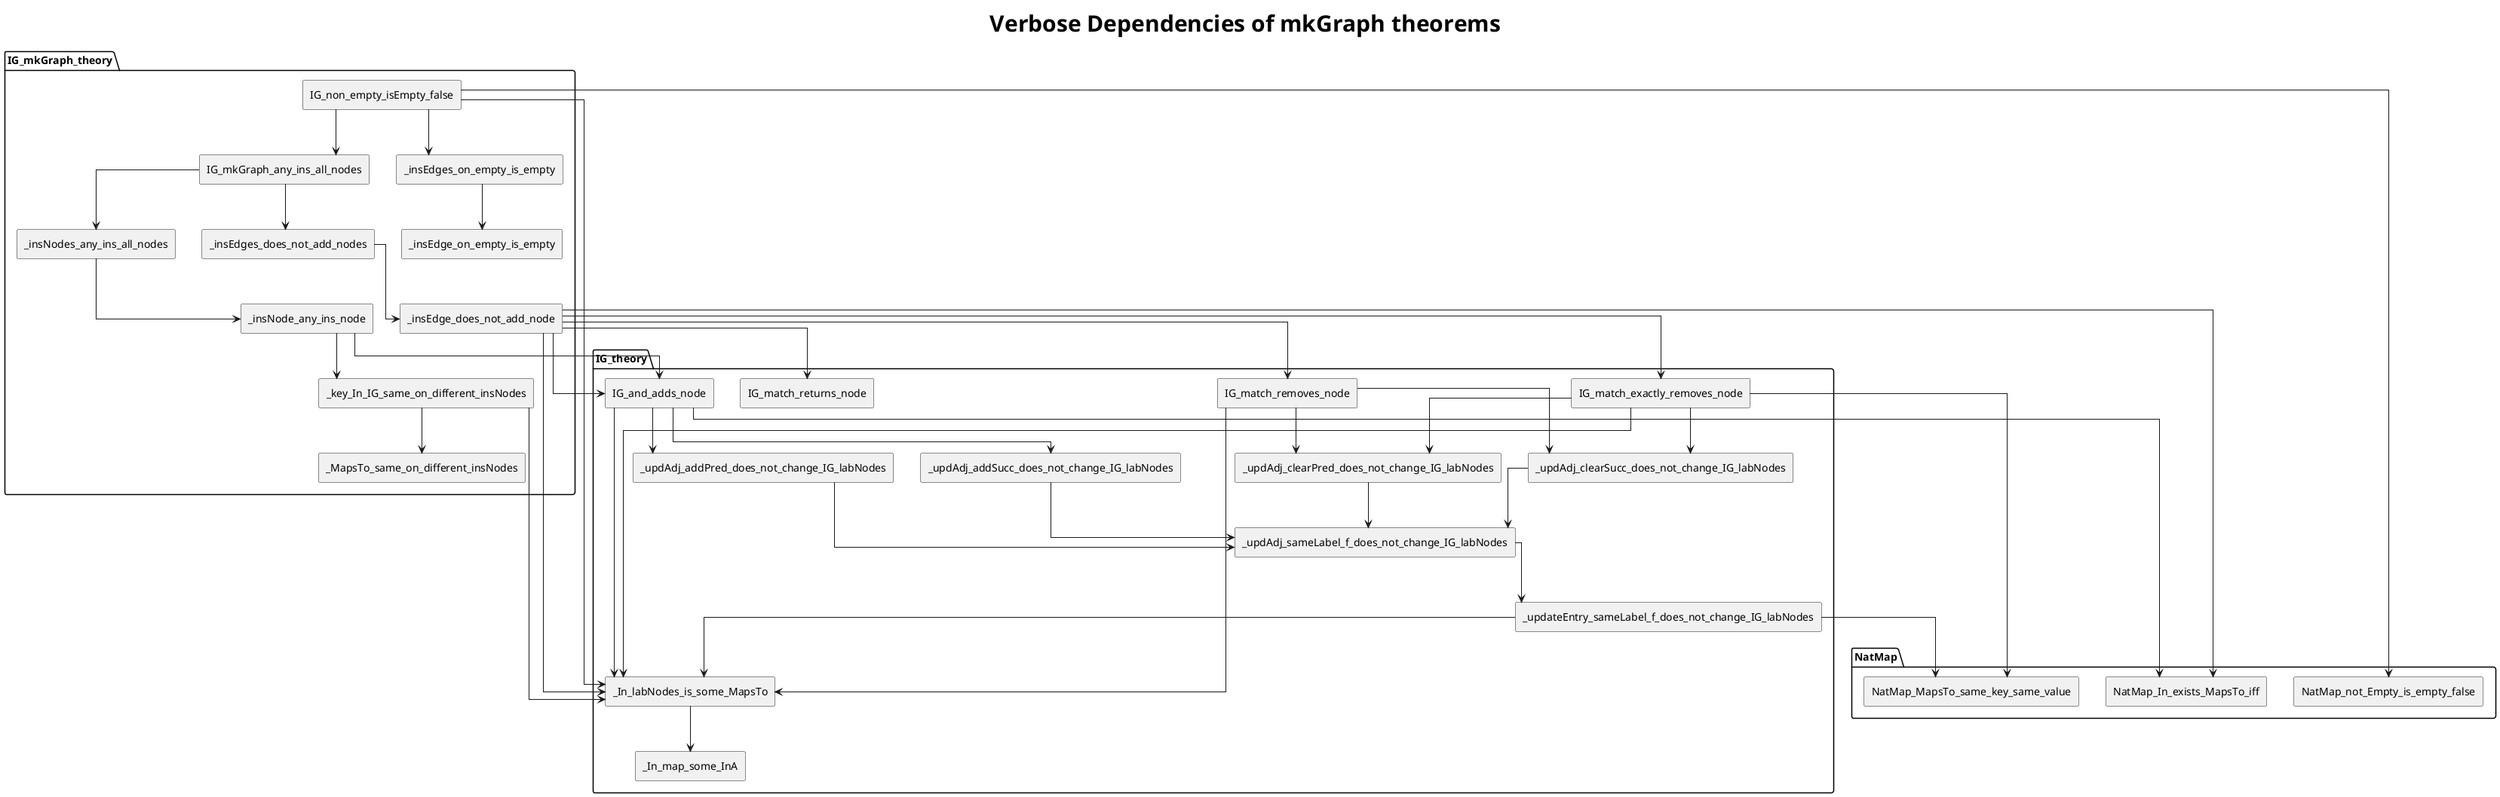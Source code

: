 @startuml UI

title <size:30><b>Verbose Dependencies of mkGraph theorems</b></size>

' !theme materia



skinparam linetype ortho


package "IG_mkGraph_theory" {
    rectangle IG_non_empty_isEmpty_false

    rectangle IG_mkGraph_any_ins_all_nodes

    rectangle _insEdges_does_not_add_nodes
    rectangle _insEdge_does_not_add_node

    rectangle _insNodes_any_ins_all_nodes

    rectangle _key_In_IG_same_on_different_insNodes
    rectangle _MapsTo_same_on_different_insNodes

    rectangle _insNode_any_ins_node

    rectangle _insEdges_on_empty_is_empty
    rectangle _insEdge_on_empty_is_empty

}

package "IG_theory" {


    rectangle IG_and_adds_node


    rectangle IG_match_removes_node
    rectangle IG_match_exactly_removes_node
    rectangle IG_match_returns_node

    rectangle _updAdj_addSucc_does_not_change_IG_labNodes
    rectangle _updAdj_addPred_does_not_change_IG_labNodes
    rectangle _updAdj_clearSucc_does_not_change_IG_labNodes
    rectangle _updAdj_clearPred_does_not_change_IG_labNodes

    rectangle _updAdj_sameLabel_f_does_not_change_IG_labNodes
    rectangle _updateEntry_sameLabel_f_does_not_change_IG_labNodes

    rectangle _In_labNodes_is_some_MapsTo
    rectangle _In_map_some_InA
}

package "NatMap" {
    rectangle NatMap_MapsTo_same_key_same_value
    rectangle NatMap_In_exists_MapsTo_iff

    rectangle NatMap_not_Empty_is_empty_false

}






IG_non_empty_isEmpty_false --> IG_mkGraph_any_ins_all_nodes
IG_non_empty_isEmpty_false --> _In_labNodes_is_some_MapsTo
IG_non_empty_isEmpty_false --> _insEdges_on_empty_is_empty
IG_non_empty_isEmpty_false --> NatMap_not_Empty_is_empty_false

_insEdges_on_empty_is_empty --> _insEdge_on_empty_is_empty

IG_mkGraph_any_ins_all_nodes --> _insEdges_does_not_add_nodes
IG_mkGraph_any_ins_all_nodes --> _insNodes_any_ins_all_nodes

_insEdges_does_not_add_nodes --> _insEdge_does_not_add_node
_insEdge_does_not_add_node --> IG_and_adds_node
_insEdge_does_not_add_node --> IG_match_removes_node
_insEdge_does_not_add_node --> IG_match_exactly_removes_node
_insEdge_does_not_add_node --> IG_match_returns_node
_insEdge_does_not_add_node --> _In_labNodes_is_some_MapsTo
_insEdge_does_not_add_node --> NatMap_In_exists_MapsTo_iff

_insNodes_any_ins_all_nodes --> _insNode_any_ins_node
_insNode_any_ins_node --> _key_In_IG_same_on_different_insNodes

_key_In_IG_same_on_different_insNodes --> _In_labNodes_is_some_MapsTo
_key_In_IG_same_on_different_insNodes --> _MapsTo_same_on_different_insNodes

_insNode_any_ins_node --> IG_and_adds_node




IG_and_adds_node --> NatMap_In_exists_MapsTo_iff
IG_and_adds_node --> _In_labNodes_is_some_MapsTo
IG_and_adds_node --> _updAdj_addSucc_does_not_change_IG_labNodes
IG_and_adds_node --> _updAdj_addPred_does_not_change_IG_labNodes

IG_match_removes_node --> _updAdj_clearPred_does_not_change_IG_labNodes
IG_match_removes_node --> _updAdj_clearSucc_does_not_change_IG_labNodes
IG_match_removes_node --> _In_labNodes_is_some_MapsTo

IG_match_exactly_removes_node --> _updAdj_clearPred_does_not_change_IG_labNodes
IG_match_exactly_removes_node --> _updAdj_clearSucc_does_not_change_IG_labNodes
IG_match_exactly_removes_node --> _In_labNodes_is_some_MapsTo
IG_match_exactly_removes_node --> NatMap_MapsTo_same_key_same_value


_updAdj_addPred_does_not_change_IG_labNodes --> _updAdj_sameLabel_f_does_not_change_IG_labNodes
_updAdj_addSucc_does_not_change_IG_labNodes --> _updAdj_sameLabel_f_does_not_change_IG_labNodes

_updAdj_clearSucc_does_not_change_IG_labNodes --> _updAdj_sameLabel_f_does_not_change_IG_labNodes
_updAdj_clearPred_does_not_change_IG_labNodes --> _updAdj_sameLabel_f_does_not_change_IG_labNodes


_updAdj_sameLabel_f_does_not_change_IG_labNodes --> _updateEntry_sameLabel_f_does_not_change_IG_labNodes

_updateEntry_sameLabel_f_does_not_change_IG_labNodes --> _In_labNodes_is_some_MapsTo
_updateEntry_sameLabel_f_does_not_change_IG_labNodes --> NatMap_MapsTo_same_key_same_value

_In_labNodes_is_some_MapsTo --> _In_map_some_InA


@enduml
